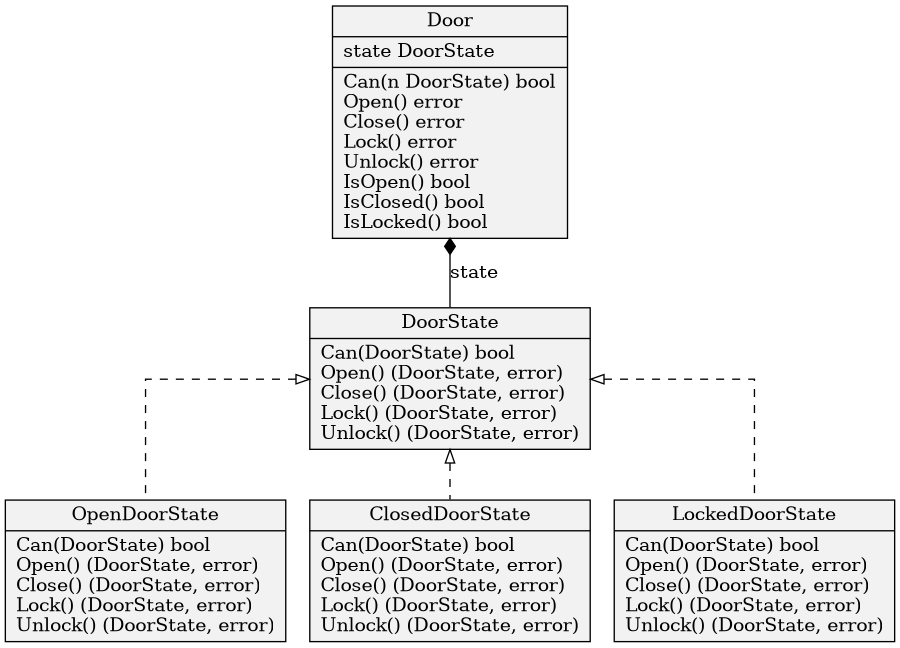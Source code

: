 digraph hierarchy {
    splines=ortho
    size="6,6"
    node[shape=record,style=filled,fillcolor=gray95]
    edge[dir=back, arrowtail=empty]


    Door[label = "{Door|state DoorState\l|Can(n DoorState) bool\lOpen() error\lClose() error\lLock() error\lUnlock() error\lIsOpen() bool\lIsClosed() bool\lIsLocked() bool\l}"]
    DoorState[label = "{DoorState|Can(DoorState) bool\lOpen() (DoorState, error)\lClose() (DoorState, error)\lLock() (DoorState, error)\lUnlock() (DoorState, error)}"]

    OpenDoorState[label = "{OpenDoorState|Can(DoorState) bool\lOpen() (DoorState, error)\lClose() (DoorState, error)\lLock() (DoorState, error)\lUnlock() (DoorState, error)}"]
    ClosedDoorState[label = "{ClosedDoorState|Can(DoorState) bool\lOpen() (DoorState, error)\lClose() (DoorState, error)\lLock() (DoorState, error)\lUnlock() (DoorState, error)}"]
    LockedDoorState[label = "{LockedDoorState|Can(DoorState) bool\lOpen() (DoorState, error)\lClose() (DoorState, error)\lLock() (DoorState, error)\lUnlock() (DoorState, error)}"]

    Door -> DoorState[arrowtail=diamond, arrowtype=normal, label="state"]
    DoorState -> OpenDoorState[style=dashed]
    DoorState -> ClosedDoorState[style=dashed]
    DoorState -> LockedDoorState[style=dashed]
}